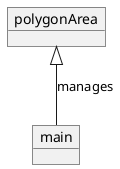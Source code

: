 @startuml
object polygonArea
object main


polygonArea <|-- main : manages
' Object03 *-- Object04
' Object05 o-- "4" Object06
' Object07 .. Object08 : some labels
@enduml

